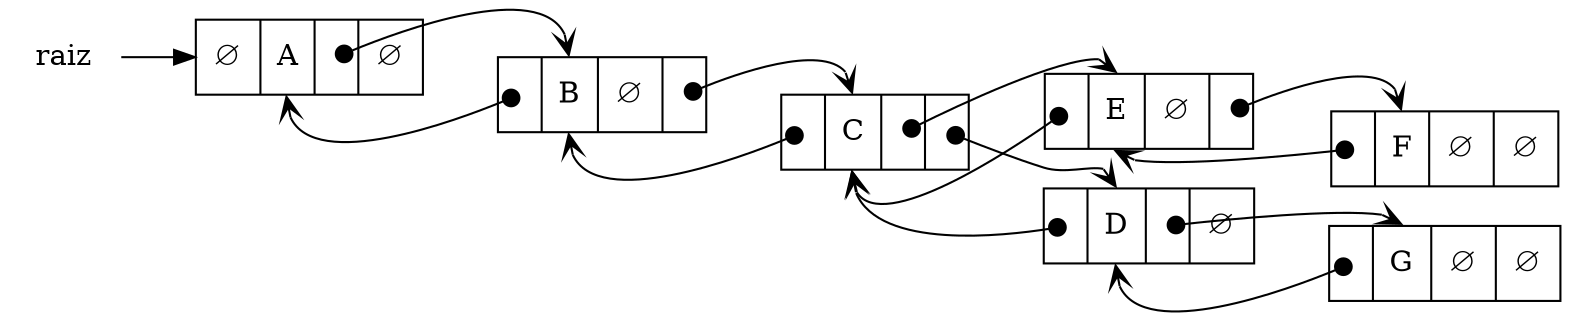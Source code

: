 digraph "arvore_binaria03-enc2" {
        rankdir=LR;

        node [shape=record];

        raiz -> A;

	A [label="{ <ref0> ∅ | <data> A | <ref1> | <ref2> ∅ }"]
        B [label="{ <ref0> | <data> B | <data> ∅ | <ref2> }"]
        C [label="{ <ref0> | <data> C | <ref1> | <ref2> }"]
        E [label="{ <ref0> | <data> E | <ref1> ∅ | <ref2> }"]
        D [label="{ <ref0> | <data> D | <ref1> | <ref2> ∅ }"]
        F [label="{ <ref0> | <data> F | <ref1> ∅ | <ref2> ∅ }"]
        G [label="{ <ref0> | <data> G | <ref1> ∅ | <ref2> ∅ }"]

        raiz [shape=plaintext]

	A:ref1:c -> B:data:n [arrowhead=vee, arrowtail=dot, dir=both, tailclip=false];

	B:ref0:c -> A:data:s [arrowhead=vee, arrowtail=dot, dir=both, tailclip=false];
	B:ref2:c -> C:data:n [arrowhead=vee, arrowtail=dot, dir=both, tailclip=false];

	C:ref0:c -> B:data:s [arrowhead=vee, arrowtail=dot, dir=both, tailclip=false];
	C:ref1:c -> E:data:n [arrowhead=vee, arrowtail=dot, dir=both, tailclip=false];
	C:ref2:c -> D:data:n [arrowhead=vee, arrowtail=dot, dir=both, tailclip=false];

	E:ref0:c -> C:data:s [arrowhead=vee, arrowtail=dot, dir=both, tailclip=false];
	E:ref2:c -> F:data:n [arrowhead=vee, arrowtail=dot, dir=both, tailclip=false];

	D:ref0:c -> C:data:s [arrowhead=vee, arrowtail=dot, dir=both, tailclip=false];
	D:ref1:c -> G:data:n [arrowhead=vee, arrowtail=dot, dir=both, tailclip=false];

	F:ref0:c -> E:data:s [arrowhead=vee, arrowtail=dot, dir=both, tailclip=false];

	G:ref0:c -> D:data:s [arrowhead=vee, arrowtail=dot, dir=both, tailclip=false];

}
# / &#8709; / ∅ /
